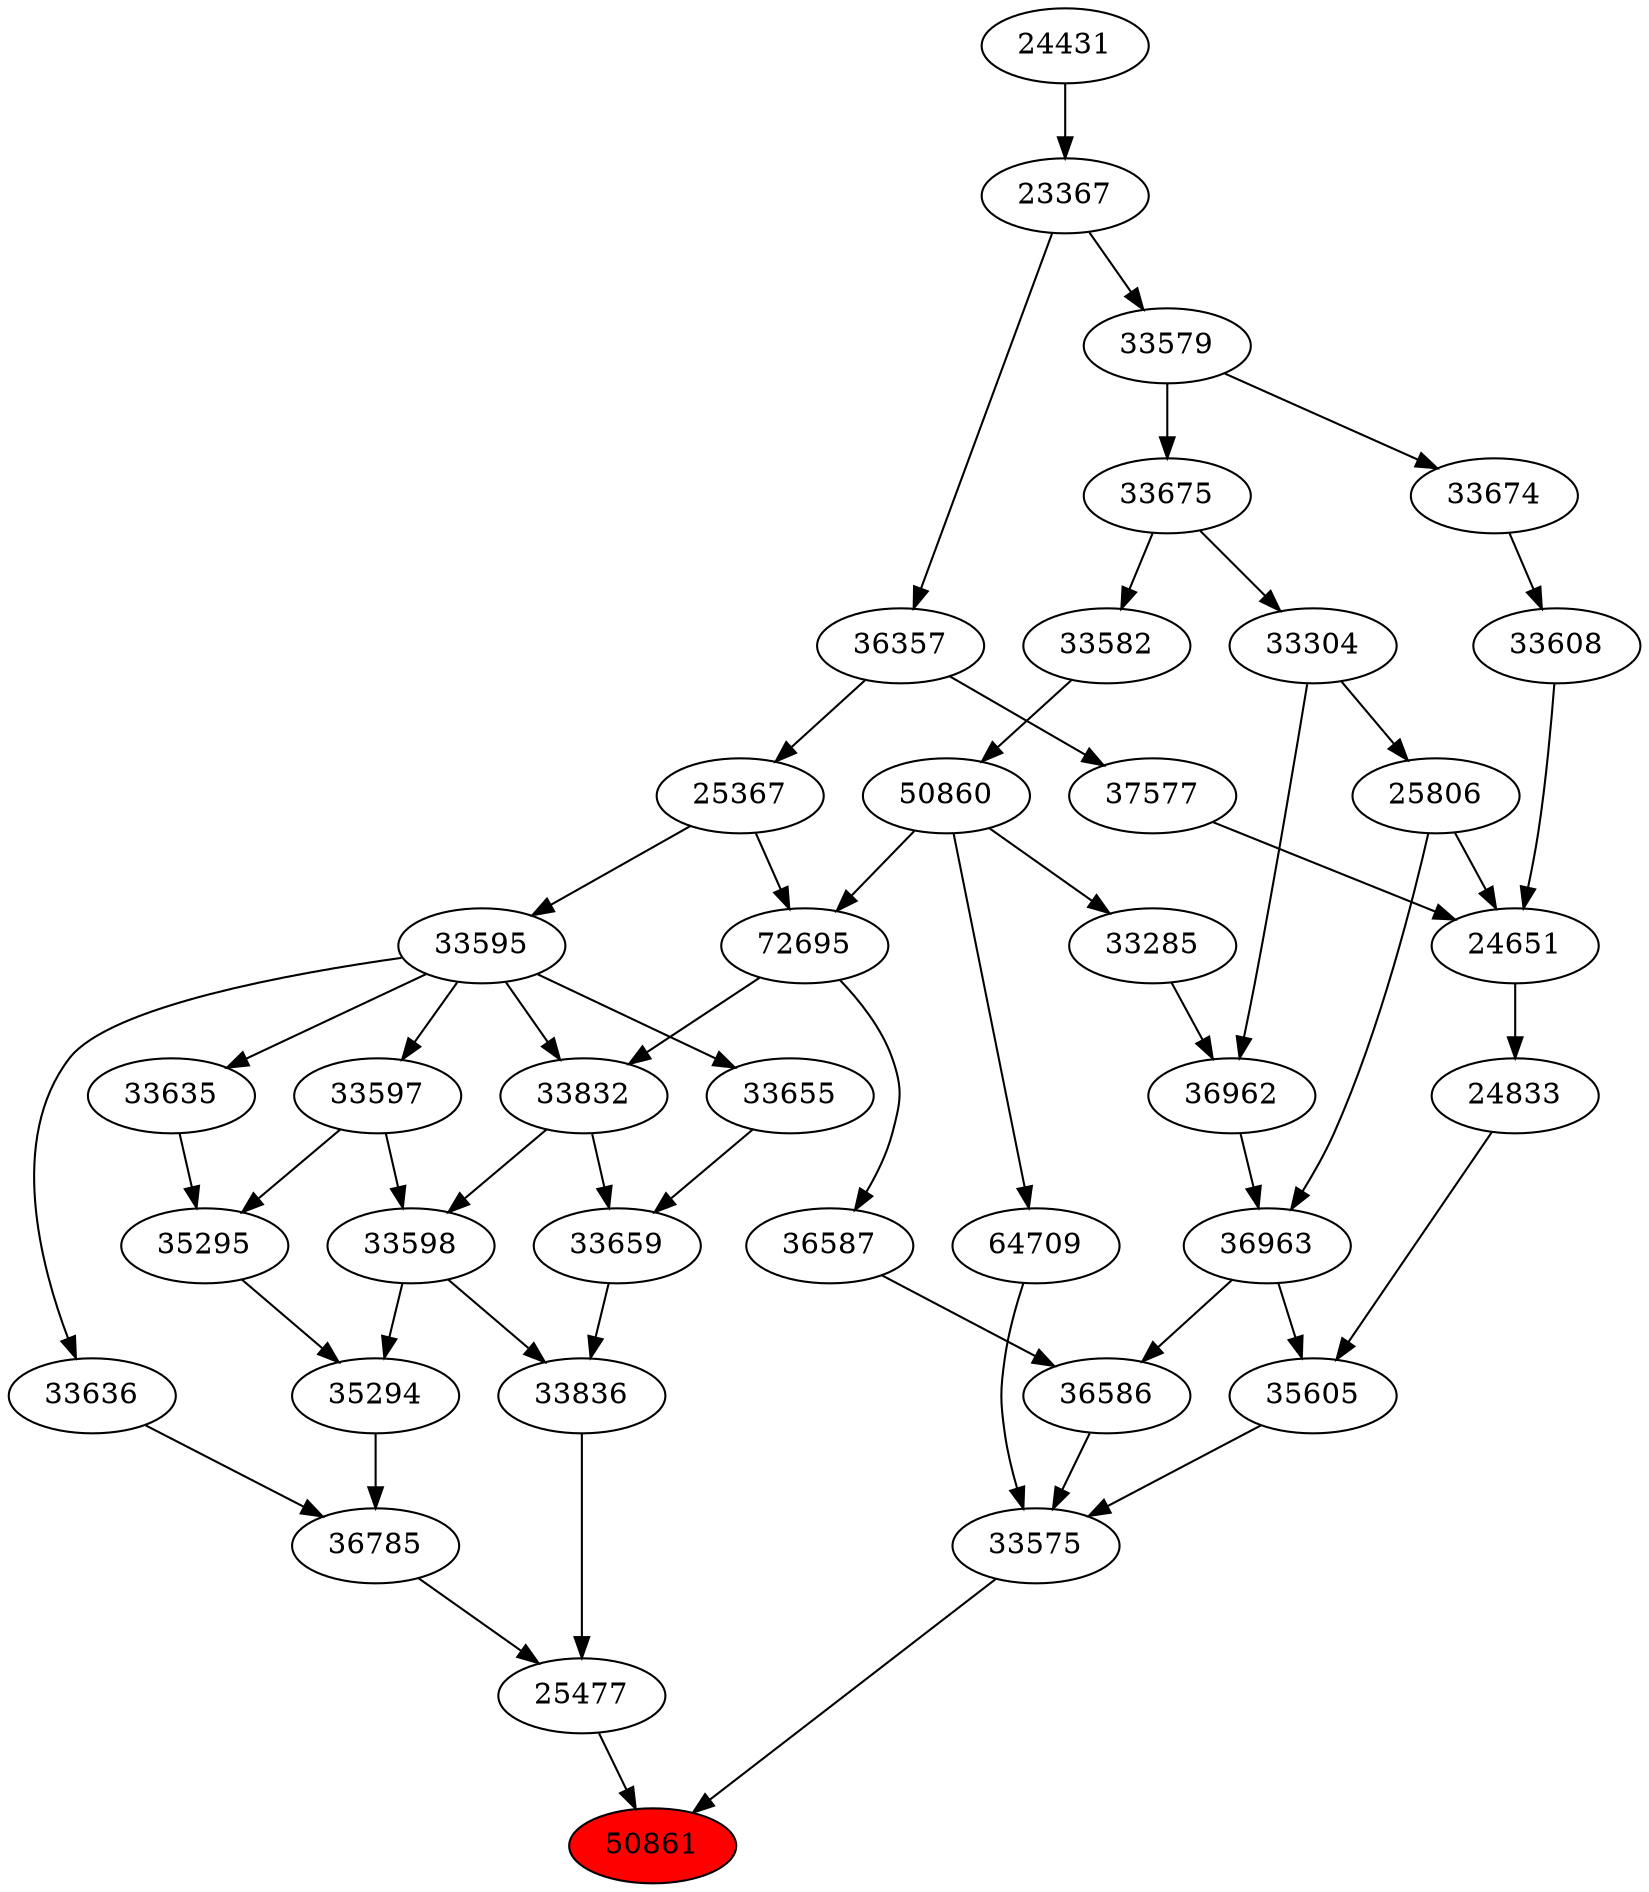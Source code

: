 strict digraph{ 
50861 [label="50861" fillcolor=red style=filled]
25477 -> 50861
33575 -> 50861
25477 [label="25477"]
36785 -> 25477
33836 -> 25477
33575 [label="33575"]
36586 -> 33575
35605 -> 33575
64709 -> 33575
36785 [label="36785"]
35294 -> 36785
33636 -> 36785
33836 [label="33836"]
33659 -> 33836
33598 -> 33836
36586 [label="36586"]
36587 -> 36586
36963 -> 36586
35605 [label="35605"]
24833 -> 35605
36963 -> 35605
64709 [label="64709"]
50860 -> 64709
35294 [label="35294"]
33598 -> 35294
35295 -> 35294
33636 [label="33636"]
33595 -> 33636
33659 [label="33659"]
33655 -> 33659
33832 -> 33659
33598 [label="33598"]
33597 -> 33598
33832 -> 33598
36587 [label="36587"]
72695 -> 36587
36963 [label="36963"]
36962 -> 36963
25806 -> 36963
24833 [label="24833"]
24651 -> 24833
50860 [label="50860"]
33582 -> 50860
35295 [label="35295"]
33635 -> 35295
33597 -> 35295
33595 [label="33595"]
25367 -> 33595
33655 [label="33655"]
33595 -> 33655
33832 [label="33832"]
72695 -> 33832
33595 -> 33832
33597 [label="33597"]
33595 -> 33597
72695 [label="72695"]
50860 -> 72695
25367 -> 72695
36962 [label="36962"]
33285 -> 36962
33304 -> 36962
25806 [label="25806"]
33304 -> 25806
24651 [label="24651"]
25806 -> 24651
33608 -> 24651
37577 -> 24651
33582 [label="33582"]
33675 -> 33582
33635 [label="33635"]
33595 -> 33635
25367 [label="25367"]
36357 -> 25367
33285 [label="33285"]
50860 -> 33285
33304 [label="33304"]
33675 -> 33304
33608 [label="33608"]
33674 -> 33608
37577 [label="37577"]
36357 -> 37577
33675 [label="33675"]
33579 -> 33675
36357 [label="36357"]
23367 -> 36357
33674 [label="33674"]
33579 -> 33674
33579 [label="33579"]
23367 -> 33579
23367 [label="23367"]
24431 -> 23367
24431 [label="24431"]
}